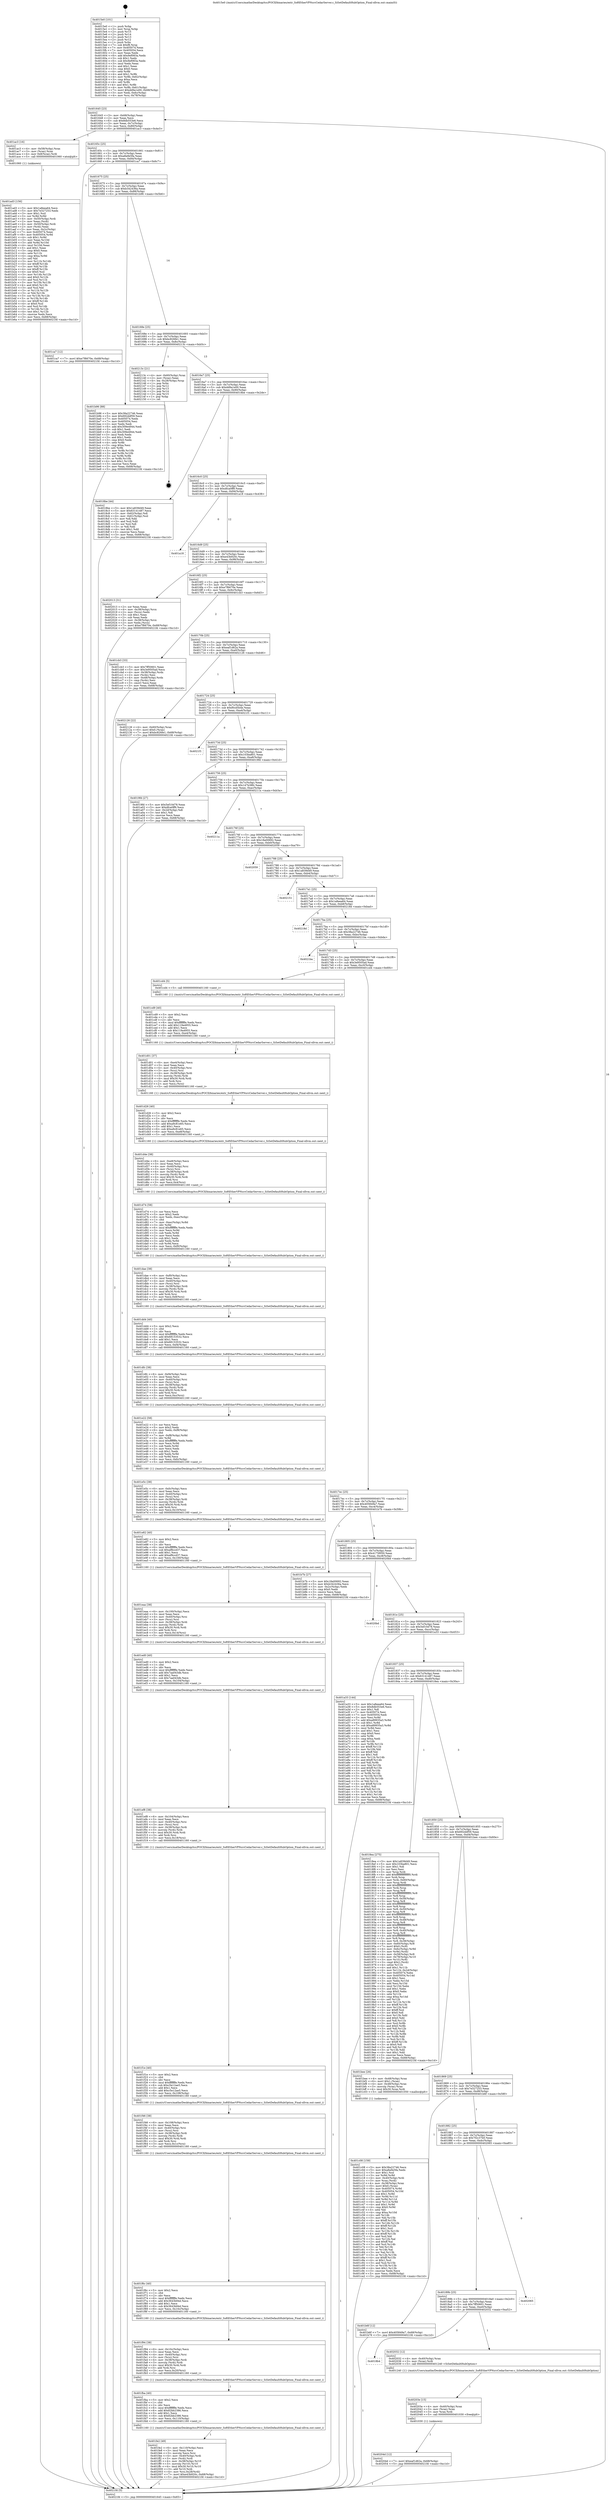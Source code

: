 digraph "0x4015e0" {
  label = "0x4015e0 (/mnt/c/Users/mathe/Desktop/tcc/POCII/binaries/extr_SoftEtherVPNsrcCedarServer.c_SiSetDefaultHubOption_Final-ollvm.out::main(0))"
  labelloc = "t"
  node[shape=record]

  Entry [label="",width=0.3,height=0.3,shape=circle,fillcolor=black,style=filled]
  "0x401645" [label="{
     0x401645 [23]\l
     | [instrs]\l
     &nbsp;&nbsp;0x401645 \<+3\>: mov -0x68(%rbp),%eax\l
     &nbsp;&nbsp;0x401648 \<+2\>: mov %eax,%ecx\l
     &nbsp;&nbsp;0x40164a \<+6\>: sub $0x8db553e6,%ecx\l
     &nbsp;&nbsp;0x401650 \<+3\>: mov %eax,-0x7c(%rbp)\l
     &nbsp;&nbsp;0x401653 \<+3\>: mov %ecx,-0x80(%rbp)\l
     &nbsp;&nbsp;0x401656 \<+6\>: je 0000000000401ac3 \<main+0x4e3\>\l
  }"]
  "0x401ac3" [label="{
     0x401ac3 [16]\l
     | [instrs]\l
     &nbsp;&nbsp;0x401ac3 \<+4\>: mov -0x58(%rbp),%rax\l
     &nbsp;&nbsp;0x401ac7 \<+3\>: mov (%rax),%rax\l
     &nbsp;&nbsp;0x401aca \<+4\>: mov 0x8(%rax),%rdi\l
     &nbsp;&nbsp;0x401ace \<+5\>: call 0000000000401060 \<atoi@plt\>\l
     | [calls]\l
     &nbsp;&nbsp;0x401060 \{1\} (unknown)\l
  }"]
  "0x40165c" [label="{
     0x40165c [25]\l
     | [instrs]\l
     &nbsp;&nbsp;0x40165c \<+5\>: jmp 0000000000401661 \<main+0x81\>\l
     &nbsp;&nbsp;0x401661 \<+3\>: mov -0x7c(%rbp),%eax\l
     &nbsp;&nbsp;0x401664 \<+5\>: sub $0xa8a9e5fa,%eax\l
     &nbsp;&nbsp;0x401669 \<+6\>: mov %eax,-0x84(%rbp)\l
     &nbsp;&nbsp;0x40166f \<+6\>: je 0000000000401ca7 \<main+0x6c7\>\l
  }"]
  Exit [label="",width=0.3,height=0.3,shape=circle,fillcolor=black,style=filled,peripheries=2]
  "0x401ca7" [label="{
     0x401ca7 [12]\l
     | [instrs]\l
     &nbsp;&nbsp;0x401ca7 \<+7\>: movl $0xe7f6670e,-0x68(%rbp)\l
     &nbsp;&nbsp;0x401cae \<+5\>: jmp 00000000004021fd \<main+0xc1d\>\l
  }"]
  "0x401675" [label="{
     0x401675 [25]\l
     | [instrs]\l
     &nbsp;&nbsp;0x401675 \<+5\>: jmp 000000000040167a \<main+0x9a\>\l
     &nbsp;&nbsp;0x40167a \<+3\>: mov -0x7c(%rbp),%eax\l
     &nbsp;&nbsp;0x40167d \<+5\>: sub $0xb342436a,%eax\l
     &nbsp;&nbsp;0x401682 \<+6\>: mov %eax,-0x88(%rbp)\l
     &nbsp;&nbsp;0x401688 \<+6\>: je 0000000000401b96 \<main+0x5b6\>\l
  }"]
  "0x40204d" [label="{
     0x40204d [12]\l
     | [instrs]\l
     &nbsp;&nbsp;0x40204d \<+7\>: movl $0xeaf1d62a,-0x68(%rbp)\l
     &nbsp;&nbsp;0x402054 \<+5\>: jmp 00000000004021fd \<main+0xc1d\>\l
  }"]
  "0x401b96" [label="{
     0x401b96 [88]\l
     | [instrs]\l
     &nbsp;&nbsp;0x401b96 \<+5\>: mov $0x38a22746,%eax\l
     &nbsp;&nbsp;0x401b9b \<+5\>: mov $0x692ddf59,%ecx\l
     &nbsp;&nbsp;0x401ba0 \<+7\>: mov 0x405074,%edx\l
     &nbsp;&nbsp;0x401ba7 \<+7\>: mov 0x405054,%esi\l
     &nbsp;&nbsp;0x401bae \<+2\>: mov %edx,%edi\l
     &nbsp;&nbsp;0x401bb0 \<+6\>: add $0x309e4944,%edi\l
     &nbsp;&nbsp;0x401bb6 \<+3\>: sub $0x1,%edi\l
     &nbsp;&nbsp;0x401bb9 \<+6\>: sub $0x309e4944,%edi\l
     &nbsp;&nbsp;0x401bbf \<+3\>: imul %edi,%edx\l
     &nbsp;&nbsp;0x401bc2 \<+3\>: and $0x1,%edx\l
     &nbsp;&nbsp;0x401bc5 \<+3\>: cmp $0x0,%edx\l
     &nbsp;&nbsp;0x401bc8 \<+4\>: sete %r8b\l
     &nbsp;&nbsp;0x401bcc \<+3\>: cmp $0xa,%esi\l
     &nbsp;&nbsp;0x401bcf \<+4\>: setl %r9b\l
     &nbsp;&nbsp;0x401bd3 \<+3\>: mov %r8b,%r10b\l
     &nbsp;&nbsp;0x401bd6 \<+3\>: and %r9b,%r10b\l
     &nbsp;&nbsp;0x401bd9 \<+3\>: xor %r9b,%r8b\l
     &nbsp;&nbsp;0x401bdc \<+3\>: or %r8b,%r10b\l
     &nbsp;&nbsp;0x401bdf \<+4\>: test $0x1,%r10b\l
     &nbsp;&nbsp;0x401be3 \<+3\>: cmovne %ecx,%eax\l
     &nbsp;&nbsp;0x401be6 \<+3\>: mov %eax,-0x68(%rbp)\l
     &nbsp;&nbsp;0x401be9 \<+5\>: jmp 00000000004021fd \<main+0xc1d\>\l
  }"]
  "0x40168e" [label="{
     0x40168e [25]\l
     | [instrs]\l
     &nbsp;&nbsp;0x40168e \<+5\>: jmp 0000000000401693 \<main+0xb3\>\l
     &nbsp;&nbsp;0x401693 \<+3\>: mov -0x7c(%rbp),%eax\l
     &nbsp;&nbsp;0x401696 \<+5\>: sub $0xbc826fe1,%eax\l
     &nbsp;&nbsp;0x40169b \<+6\>: mov %eax,-0x8c(%rbp)\l
     &nbsp;&nbsp;0x4016a1 \<+6\>: je 000000000040213c \<main+0xb5c\>\l
  }"]
  "0x40203e" [label="{
     0x40203e [15]\l
     | [instrs]\l
     &nbsp;&nbsp;0x40203e \<+4\>: mov -0x40(%rbp),%rax\l
     &nbsp;&nbsp;0x402042 \<+3\>: mov (%rax),%rax\l
     &nbsp;&nbsp;0x402045 \<+3\>: mov %rax,%rdi\l
     &nbsp;&nbsp;0x402048 \<+5\>: call 0000000000401030 \<free@plt\>\l
     | [calls]\l
     &nbsp;&nbsp;0x401030 \{1\} (unknown)\l
  }"]
  "0x40213c" [label="{
     0x40213c [21]\l
     | [instrs]\l
     &nbsp;&nbsp;0x40213c \<+4\>: mov -0x60(%rbp),%rax\l
     &nbsp;&nbsp;0x402140 \<+2\>: mov (%rax),%eax\l
     &nbsp;&nbsp;0x402142 \<+4\>: lea -0x28(%rbp),%rsp\l
     &nbsp;&nbsp;0x402146 \<+1\>: pop %rbx\l
     &nbsp;&nbsp;0x402147 \<+2\>: pop %r12\l
     &nbsp;&nbsp;0x402149 \<+2\>: pop %r13\l
     &nbsp;&nbsp;0x40214b \<+2\>: pop %r14\l
     &nbsp;&nbsp;0x40214d \<+2\>: pop %r15\l
     &nbsp;&nbsp;0x40214f \<+1\>: pop %rbp\l
     &nbsp;&nbsp;0x402150 \<+1\>: ret\l
  }"]
  "0x4016a7" [label="{
     0x4016a7 [25]\l
     | [instrs]\l
     &nbsp;&nbsp;0x4016a7 \<+5\>: jmp 00000000004016ac \<main+0xcc\>\l
     &nbsp;&nbsp;0x4016ac \<+3\>: mov -0x7c(%rbp),%eax\l
     &nbsp;&nbsp;0x4016af \<+5\>: sub $0xdd9a1e00,%eax\l
     &nbsp;&nbsp;0x4016b4 \<+6\>: mov %eax,-0x90(%rbp)\l
     &nbsp;&nbsp;0x4016ba \<+6\>: je 00000000004018be \<main+0x2de\>\l
  }"]
  "0x4018b4" [label="{
     0x4018b4\l
  }", style=dashed]
  "0x4018be" [label="{
     0x4018be [44]\l
     | [instrs]\l
     &nbsp;&nbsp;0x4018be \<+5\>: mov $0x1a839d49,%eax\l
     &nbsp;&nbsp;0x4018c3 \<+5\>: mov $0x63141487,%ecx\l
     &nbsp;&nbsp;0x4018c8 \<+3\>: mov -0x62(%rbp),%dl\l
     &nbsp;&nbsp;0x4018cb \<+4\>: mov -0x61(%rbp),%sil\l
     &nbsp;&nbsp;0x4018cf \<+3\>: mov %dl,%dil\l
     &nbsp;&nbsp;0x4018d2 \<+3\>: and %sil,%dil\l
     &nbsp;&nbsp;0x4018d5 \<+3\>: xor %sil,%dl\l
     &nbsp;&nbsp;0x4018d8 \<+3\>: or %dl,%dil\l
     &nbsp;&nbsp;0x4018db \<+4\>: test $0x1,%dil\l
     &nbsp;&nbsp;0x4018df \<+3\>: cmovne %ecx,%eax\l
     &nbsp;&nbsp;0x4018e2 \<+3\>: mov %eax,-0x68(%rbp)\l
     &nbsp;&nbsp;0x4018e5 \<+5\>: jmp 00000000004021fd \<main+0xc1d\>\l
  }"]
  "0x4016c0" [label="{
     0x4016c0 [25]\l
     | [instrs]\l
     &nbsp;&nbsp;0x4016c0 \<+5\>: jmp 00000000004016c5 \<main+0xe5\>\l
     &nbsp;&nbsp;0x4016c5 \<+3\>: mov -0x7c(%rbp),%eax\l
     &nbsp;&nbsp;0x4016c8 \<+5\>: sub $0xdfca0ff9,%eax\l
     &nbsp;&nbsp;0x4016cd \<+6\>: mov %eax,-0x94(%rbp)\l
     &nbsp;&nbsp;0x4016d3 \<+6\>: je 0000000000401a18 \<main+0x438\>\l
  }"]
  "0x4021fd" [label="{
     0x4021fd [5]\l
     | [instrs]\l
     &nbsp;&nbsp;0x4021fd \<+5\>: jmp 0000000000401645 \<main+0x65\>\l
  }"]
  "0x4015e0" [label="{
     0x4015e0 [101]\l
     | [instrs]\l
     &nbsp;&nbsp;0x4015e0 \<+1\>: push %rbp\l
     &nbsp;&nbsp;0x4015e1 \<+3\>: mov %rsp,%rbp\l
     &nbsp;&nbsp;0x4015e4 \<+2\>: push %r15\l
     &nbsp;&nbsp;0x4015e6 \<+2\>: push %r14\l
     &nbsp;&nbsp;0x4015e8 \<+2\>: push %r13\l
     &nbsp;&nbsp;0x4015ea \<+2\>: push %r12\l
     &nbsp;&nbsp;0x4015ec \<+1\>: push %rbx\l
     &nbsp;&nbsp;0x4015ed \<+7\>: sub $0xf8,%rsp\l
     &nbsp;&nbsp;0x4015f4 \<+7\>: mov 0x405074,%eax\l
     &nbsp;&nbsp;0x4015fb \<+7\>: mov 0x405054,%ecx\l
     &nbsp;&nbsp;0x401602 \<+2\>: mov %eax,%edx\l
     &nbsp;&nbsp;0x401604 \<+6\>: add $0x9ef083a,%edx\l
     &nbsp;&nbsp;0x40160a \<+3\>: sub $0x1,%edx\l
     &nbsp;&nbsp;0x40160d \<+6\>: sub $0x9ef083a,%edx\l
     &nbsp;&nbsp;0x401613 \<+3\>: imul %edx,%eax\l
     &nbsp;&nbsp;0x401616 \<+3\>: and $0x1,%eax\l
     &nbsp;&nbsp;0x401619 \<+3\>: cmp $0x0,%eax\l
     &nbsp;&nbsp;0x40161c \<+4\>: sete %r8b\l
     &nbsp;&nbsp;0x401620 \<+4\>: and $0x1,%r8b\l
     &nbsp;&nbsp;0x401624 \<+4\>: mov %r8b,-0x62(%rbp)\l
     &nbsp;&nbsp;0x401628 \<+3\>: cmp $0xa,%ecx\l
     &nbsp;&nbsp;0x40162b \<+4\>: setl %r8b\l
     &nbsp;&nbsp;0x40162f \<+4\>: and $0x1,%r8b\l
     &nbsp;&nbsp;0x401633 \<+4\>: mov %r8b,-0x61(%rbp)\l
     &nbsp;&nbsp;0x401637 \<+7\>: movl $0xdd9a1e00,-0x68(%rbp)\l
     &nbsp;&nbsp;0x40163e \<+3\>: mov %edi,-0x6c(%rbp)\l
     &nbsp;&nbsp;0x401641 \<+4\>: mov %rsi,-0x78(%rbp)\l
  }"]
  "0x402032" [label="{
     0x402032 [12]\l
     | [instrs]\l
     &nbsp;&nbsp;0x402032 \<+4\>: mov -0x40(%rbp),%rax\l
     &nbsp;&nbsp;0x402036 \<+3\>: mov (%rax),%rdi\l
     &nbsp;&nbsp;0x402039 \<+5\>: call 0000000000401240 \<SiSetDefaultHubOption\>\l
     | [calls]\l
     &nbsp;&nbsp;0x401240 \{1\} (/mnt/c/Users/mathe/Desktop/tcc/POCII/binaries/extr_SoftEtherVPNsrcCedarServer.c_SiSetDefaultHubOption_Final-ollvm.out::SiSetDefaultHubOption)\l
  }"]
  "0x401a18" [label="{
     0x401a18\l
  }", style=dashed]
  "0x4016d9" [label="{
     0x4016d9 [25]\l
     | [instrs]\l
     &nbsp;&nbsp;0x4016d9 \<+5\>: jmp 00000000004016de \<main+0xfe\>\l
     &nbsp;&nbsp;0x4016de \<+3\>: mov -0x7c(%rbp),%eax\l
     &nbsp;&nbsp;0x4016e1 \<+5\>: sub $0xe43b920c,%eax\l
     &nbsp;&nbsp;0x4016e6 \<+6\>: mov %eax,-0x98(%rbp)\l
     &nbsp;&nbsp;0x4016ec \<+6\>: je 0000000000402013 \<main+0xa33\>\l
  }"]
  "0x40189b" [label="{
     0x40189b [25]\l
     | [instrs]\l
     &nbsp;&nbsp;0x40189b \<+5\>: jmp 00000000004018a0 \<main+0x2c0\>\l
     &nbsp;&nbsp;0x4018a0 \<+3\>: mov -0x7c(%rbp),%eax\l
     &nbsp;&nbsp;0x4018a3 \<+5\>: sub $0x7ff50601,%eax\l
     &nbsp;&nbsp;0x4018a8 \<+6\>: mov %eax,-0xe0(%rbp)\l
     &nbsp;&nbsp;0x4018ae \<+6\>: je 0000000000402032 \<main+0xa52\>\l
  }"]
  "0x402013" [label="{
     0x402013 [31]\l
     | [instrs]\l
     &nbsp;&nbsp;0x402013 \<+2\>: xor %eax,%eax\l
     &nbsp;&nbsp;0x402015 \<+4\>: mov -0x38(%rbp),%rcx\l
     &nbsp;&nbsp;0x402019 \<+2\>: mov (%rcx),%edx\l
     &nbsp;&nbsp;0x40201b \<+3\>: sub $0x1,%eax\l
     &nbsp;&nbsp;0x40201e \<+2\>: sub %eax,%edx\l
     &nbsp;&nbsp;0x402020 \<+4\>: mov -0x38(%rbp),%rcx\l
     &nbsp;&nbsp;0x402024 \<+2\>: mov %edx,(%rcx)\l
     &nbsp;&nbsp;0x402026 \<+7\>: movl $0xe7f6670e,-0x68(%rbp)\l
     &nbsp;&nbsp;0x40202d \<+5\>: jmp 00000000004021fd \<main+0xc1d\>\l
  }"]
  "0x4016f2" [label="{
     0x4016f2 [25]\l
     | [instrs]\l
     &nbsp;&nbsp;0x4016f2 \<+5\>: jmp 00000000004016f7 \<main+0x117\>\l
     &nbsp;&nbsp;0x4016f7 \<+3\>: mov -0x7c(%rbp),%eax\l
     &nbsp;&nbsp;0x4016fa \<+5\>: sub $0xe7f6670e,%eax\l
     &nbsp;&nbsp;0x4016ff \<+6\>: mov %eax,-0x9c(%rbp)\l
     &nbsp;&nbsp;0x401705 \<+6\>: je 0000000000401cb3 \<main+0x6d3\>\l
  }"]
  "0x402065" [label="{
     0x402065\l
  }", style=dashed]
  "0x401cb3" [label="{
     0x401cb3 [33]\l
     | [instrs]\l
     &nbsp;&nbsp;0x401cb3 \<+5\>: mov $0x7ff50601,%eax\l
     &nbsp;&nbsp;0x401cb8 \<+5\>: mov $0x3e9505ad,%ecx\l
     &nbsp;&nbsp;0x401cbd \<+4\>: mov -0x38(%rbp),%rdx\l
     &nbsp;&nbsp;0x401cc1 \<+2\>: mov (%rdx),%esi\l
     &nbsp;&nbsp;0x401cc3 \<+4\>: mov -0x48(%rbp),%rdx\l
     &nbsp;&nbsp;0x401cc7 \<+2\>: cmp (%rdx),%esi\l
     &nbsp;&nbsp;0x401cc9 \<+3\>: cmovl %ecx,%eax\l
     &nbsp;&nbsp;0x401ccc \<+3\>: mov %eax,-0x68(%rbp)\l
     &nbsp;&nbsp;0x401ccf \<+5\>: jmp 00000000004021fd \<main+0xc1d\>\l
  }"]
  "0x40170b" [label="{
     0x40170b [25]\l
     | [instrs]\l
     &nbsp;&nbsp;0x40170b \<+5\>: jmp 0000000000401710 \<main+0x130\>\l
     &nbsp;&nbsp;0x401710 \<+3\>: mov -0x7c(%rbp),%eax\l
     &nbsp;&nbsp;0x401713 \<+5\>: sub $0xeaf1d62a,%eax\l
     &nbsp;&nbsp;0x401718 \<+6\>: mov %eax,-0xa0(%rbp)\l
     &nbsp;&nbsp;0x40171e \<+6\>: je 0000000000402126 \<main+0xb46\>\l
  }"]
  "0x401fe2" [label="{
     0x401fe2 [49]\l
     | [instrs]\l
     &nbsp;&nbsp;0x401fe2 \<+6\>: mov -0x110(%rbp),%ecx\l
     &nbsp;&nbsp;0x401fe8 \<+3\>: imul %eax,%ecx\l
     &nbsp;&nbsp;0x401feb \<+3\>: movslq %ecx,%rsi\l
     &nbsp;&nbsp;0x401fee \<+4\>: mov -0x40(%rbp),%rdi\l
     &nbsp;&nbsp;0x401ff2 \<+3\>: mov (%rdi),%rdi\l
     &nbsp;&nbsp;0x401ff5 \<+4\>: mov -0x38(%rbp),%r10\l
     &nbsp;&nbsp;0x401ff9 \<+3\>: movslq (%r10),%r10\l
     &nbsp;&nbsp;0x401ffc \<+4\>: imul $0x30,%r10,%r10\l
     &nbsp;&nbsp;0x402000 \<+3\>: add %r10,%rdi\l
     &nbsp;&nbsp;0x402003 \<+4\>: mov %rsi,0x28(%rdi)\l
     &nbsp;&nbsp;0x402007 \<+7\>: movl $0xe43b920c,-0x68(%rbp)\l
     &nbsp;&nbsp;0x40200e \<+5\>: jmp 00000000004021fd \<main+0xc1d\>\l
  }"]
  "0x402126" [label="{
     0x402126 [22]\l
     | [instrs]\l
     &nbsp;&nbsp;0x402126 \<+4\>: mov -0x60(%rbp),%rax\l
     &nbsp;&nbsp;0x40212a \<+6\>: movl $0x0,(%rax)\l
     &nbsp;&nbsp;0x402130 \<+7\>: movl $0xbc826fe1,-0x68(%rbp)\l
     &nbsp;&nbsp;0x402137 \<+5\>: jmp 00000000004021fd \<main+0xc1d\>\l
  }"]
  "0x401724" [label="{
     0x401724 [25]\l
     | [instrs]\l
     &nbsp;&nbsp;0x401724 \<+5\>: jmp 0000000000401729 \<main+0x149\>\l
     &nbsp;&nbsp;0x401729 \<+3\>: mov -0x7c(%rbp),%eax\l
     &nbsp;&nbsp;0x40172c \<+5\>: sub $0xf0cd5b4e,%eax\l
     &nbsp;&nbsp;0x401731 \<+6\>: mov %eax,-0xa4(%rbp)\l
     &nbsp;&nbsp;0x401737 \<+6\>: je 00000000004021f1 \<main+0xc11\>\l
  }"]
  "0x401fba" [label="{
     0x401fba [40]\l
     | [instrs]\l
     &nbsp;&nbsp;0x401fba \<+5\>: mov $0x2,%ecx\l
     &nbsp;&nbsp;0x401fbf \<+1\>: cltd\l
     &nbsp;&nbsp;0x401fc0 \<+2\>: idiv %ecx\l
     &nbsp;&nbsp;0x401fc2 \<+6\>: imul $0xfffffffe,%edx,%ecx\l
     &nbsp;&nbsp;0x401fc8 \<+6\>: add $0x82bb2386,%ecx\l
     &nbsp;&nbsp;0x401fce \<+3\>: add $0x1,%ecx\l
     &nbsp;&nbsp;0x401fd1 \<+6\>: sub $0x82bb2386,%ecx\l
     &nbsp;&nbsp;0x401fd7 \<+6\>: mov %ecx,-0x110(%rbp)\l
     &nbsp;&nbsp;0x401fdd \<+5\>: call 0000000000401160 \<next_i\>\l
     | [calls]\l
     &nbsp;&nbsp;0x401160 \{1\} (/mnt/c/Users/mathe/Desktop/tcc/POCII/binaries/extr_SoftEtherVPNsrcCedarServer.c_SiSetDefaultHubOption_Final-ollvm.out::next_i)\l
  }"]
  "0x4021f1" [label="{
     0x4021f1\l
  }", style=dashed]
  "0x40173d" [label="{
     0x40173d [25]\l
     | [instrs]\l
     &nbsp;&nbsp;0x40173d \<+5\>: jmp 0000000000401742 \<main+0x162\>\l
     &nbsp;&nbsp;0x401742 \<+3\>: mov -0x7c(%rbp),%eax\l
     &nbsp;&nbsp;0x401745 \<+5\>: sub $0x103ba801,%eax\l
     &nbsp;&nbsp;0x40174a \<+6\>: mov %eax,-0xa8(%rbp)\l
     &nbsp;&nbsp;0x401750 \<+6\>: je 00000000004019fd \<main+0x41d\>\l
  }"]
  "0x401f94" [label="{
     0x401f94 [38]\l
     | [instrs]\l
     &nbsp;&nbsp;0x401f94 \<+6\>: mov -0x10c(%rbp),%ecx\l
     &nbsp;&nbsp;0x401f9a \<+3\>: imul %eax,%ecx\l
     &nbsp;&nbsp;0x401f9d \<+4\>: mov -0x40(%rbp),%rsi\l
     &nbsp;&nbsp;0x401fa1 \<+3\>: mov (%rsi),%rsi\l
     &nbsp;&nbsp;0x401fa4 \<+4\>: mov -0x38(%rbp),%rdi\l
     &nbsp;&nbsp;0x401fa8 \<+3\>: movslq (%rdi),%rdi\l
     &nbsp;&nbsp;0x401fab \<+4\>: imul $0x30,%rdi,%rdi\l
     &nbsp;&nbsp;0x401faf \<+3\>: add %rdi,%rsi\l
     &nbsp;&nbsp;0x401fb2 \<+3\>: mov %ecx,0x20(%rsi)\l
     &nbsp;&nbsp;0x401fb5 \<+5\>: call 0000000000401160 \<next_i\>\l
     | [calls]\l
     &nbsp;&nbsp;0x401160 \{1\} (/mnt/c/Users/mathe/Desktop/tcc/POCII/binaries/extr_SoftEtherVPNsrcCedarServer.c_SiSetDefaultHubOption_Final-ollvm.out::next_i)\l
  }"]
  "0x4019fd" [label="{
     0x4019fd [27]\l
     | [instrs]\l
     &nbsp;&nbsp;0x4019fd \<+5\>: mov $0x5ef10d78,%eax\l
     &nbsp;&nbsp;0x401a02 \<+5\>: mov $0xdfca0ff9,%ecx\l
     &nbsp;&nbsp;0x401a07 \<+3\>: mov -0x2d(%rbp),%dl\l
     &nbsp;&nbsp;0x401a0a \<+3\>: test $0x1,%dl\l
     &nbsp;&nbsp;0x401a0d \<+3\>: cmovne %ecx,%eax\l
     &nbsp;&nbsp;0x401a10 \<+3\>: mov %eax,-0x68(%rbp)\l
     &nbsp;&nbsp;0x401a13 \<+5\>: jmp 00000000004021fd \<main+0xc1d\>\l
  }"]
  "0x401756" [label="{
     0x401756 [25]\l
     | [instrs]\l
     &nbsp;&nbsp;0x401756 \<+5\>: jmp 000000000040175b \<main+0x17b\>\l
     &nbsp;&nbsp;0x40175b \<+3\>: mov -0x7c(%rbp),%eax\l
     &nbsp;&nbsp;0x40175e \<+5\>: sub $0x147b38fc,%eax\l
     &nbsp;&nbsp;0x401763 \<+6\>: mov %eax,-0xac(%rbp)\l
     &nbsp;&nbsp;0x401769 \<+6\>: je 000000000040211a \<main+0xb3a\>\l
  }"]
  "0x401f6c" [label="{
     0x401f6c [40]\l
     | [instrs]\l
     &nbsp;&nbsp;0x401f6c \<+5\>: mov $0x2,%ecx\l
     &nbsp;&nbsp;0x401f71 \<+1\>: cltd\l
     &nbsp;&nbsp;0x401f72 \<+2\>: idiv %ecx\l
     &nbsp;&nbsp;0x401f74 \<+6\>: imul $0xfffffffe,%edx,%ecx\l
     &nbsp;&nbsp;0x401f7a \<+6\>: add $0x3643b94d,%ecx\l
     &nbsp;&nbsp;0x401f80 \<+3\>: add $0x1,%ecx\l
     &nbsp;&nbsp;0x401f83 \<+6\>: sub $0x3643b94d,%ecx\l
     &nbsp;&nbsp;0x401f89 \<+6\>: mov %ecx,-0x10c(%rbp)\l
     &nbsp;&nbsp;0x401f8f \<+5\>: call 0000000000401160 \<next_i\>\l
     | [calls]\l
     &nbsp;&nbsp;0x401160 \{1\} (/mnt/c/Users/mathe/Desktop/tcc/POCII/binaries/extr_SoftEtherVPNsrcCedarServer.c_SiSetDefaultHubOption_Final-ollvm.out::next_i)\l
  }"]
  "0x40211a" [label="{
     0x40211a\l
  }", style=dashed]
  "0x40176f" [label="{
     0x40176f [25]\l
     | [instrs]\l
     &nbsp;&nbsp;0x40176f \<+5\>: jmp 0000000000401774 \<main+0x194\>\l
     &nbsp;&nbsp;0x401774 \<+3\>: mov -0x7c(%rbp),%eax\l
     &nbsp;&nbsp;0x401777 \<+5\>: sub $0x18a00692,%eax\l
     &nbsp;&nbsp;0x40177c \<+6\>: mov %eax,-0xb0(%rbp)\l
     &nbsp;&nbsp;0x401782 \<+6\>: je 0000000000402059 \<main+0xa79\>\l
  }"]
  "0x401f46" [label="{
     0x401f46 [38]\l
     | [instrs]\l
     &nbsp;&nbsp;0x401f46 \<+6\>: mov -0x108(%rbp),%ecx\l
     &nbsp;&nbsp;0x401f4c \<+3\>: imul %eax,%ecx\l
     &nbsp;&nbsp;0x401f4f \<+4\>: mov -0x40(%rbp),%rsi\l
     &nbsp;&nbsp;0x401f53 \<+3\>: mov (%rsi),%rsi\l
     &nbsp;&nbsp;0x401f56 \<+4\>: mov -0x38(%rbp),%rdi\l
     &nbsp;&nbsp;0x401f5a \<+3\>: movslq (%rdi),%rdi\l
     &nbsp;&nbsp;0x401f5d \<+4\>: imul $0x30,%rdi,%rdi\l
     &nbsp;&nbsp;0x401f61 \<+3\>: add %rdi,%rsi\l
     &nbsp;&nbsp;0x401f64 \<+3\>: mov %ecx,0x1c(%rsi)\l
     &nbsp;&nbsp;0x401f67 \<+5\>: call 0000000000401160 \<next_i\>\l
     | [calls]\l
     &nbsp;&nbsp;0x401160 \{1\} (/mnt/c/Users/mathe/Desktop/tcc/POCII/binaries/extr_SoftEtherVPNsrcCedarServer.c_SiSetDefaultHubOption_Final-ollvm.out::next_i)\l
  }"]
  "0x402059" [label="{
     0x402059\l
  }", style=dashed]
  "0x401788" [label="{
     0x401788 [25]\l
     | [instrs]\l
     &nbsp;&nbsp;0x401788 \<+5\>: jmp 000000000040178d \<main+0x1ad\>\l
     &nbsp;&nbsp;0x40178d \<+3\>: mov -0x7c(%rbp),%eax\l
     &nbsp;&nbsp;0x401790 \<+5\>: sub $0x1a839d49,%eax\l
     &nbsp;&nbsp;0x401795 \<+6\>: mov %eax,-0xb4(%rbp)\l
     &nbsp;&nbsp;0x40179b \<+6\>: je 0000000000402151 \<main+0xb71\>\l
  }"]
  "0x401f1e" [label="{
     0x401f1e [40]\l
     | [instrs]\l
     &nbsp;&nbsp;0x401f1e \<+5\>: mov $0x2,%ecx\l
     &nbsp;&nbsp;0x401f23 \<+1\>: cltd\l
     &nbsp;&nbsp;0x401f24 \<+2\>: idiv %ecx\l
     &nbsp;&nbsp;0x401f26 \<+6\>: imul $0xfffffffe,%edx,%ecx\l
     &nbsp;&nbsp;0x401f2c \<+6\>: sub $0xc5e12ae5,%ecx\l
     &nbsp;&nbsp;0x401f32 \<+3\>: add $0x1,%ecx\l
     &nbsp;&nbsp;0x401f35 \<+6\>: add $0xc5e12ae5,%ecx\l
     &nbsp;&nbsp;0x401f3b \<+6\>: mov %ecx,-0x108(%rbp)\l
     &nbsp;&nbsp;0x401f41 \<+5\>: call 0000000000401160 \<next_i\>\l
     | [calls]\l
     &nbsp;&nbsp;0x401160 \{1\} (/mnt/c/Users/mathe/Desktop/tcc/POCII/binaries/extr_SoftEtherVPNsrcCedarServer.c_SiSetDefaultHubOption_Final-ollvm.out::next_i)\l
  }"]
  "0x402151" [label="{
     0x402151\l
  }", style=dashed]
  "0x4017a1" [label="{
     0x4017a1 [25]\l
     | [instrs]\l
     &nbsp;&nbsp;0x4017a1 \<+5\>: jmp 00000000004017a6 \<main+0x1c6\>\l
     &nbsp;&nbsp;0x4017a6 \<+3\>: mov -0x7c(%rbp),%eax\l
     &nbsp;&nbsp;0x4017a9 \<+5\>: sub $0x1a8eea64,%eax\l
     &nbsp;&nbsp;0x4017ae \<+6\>: mov %eax,-0xb8(%rbp)\l
     &nbsp;&nbsp;0x4017b4 \<+6\>: je 000000000040218d \<main+0xbad\>\l
  }"]
  "0x401ef8" [label="{
     0x401ef8 [38]\l
     | [instrs]\l
     &nbsp;&nbsp;0x401ef8 \<+6\>: mov -0x104(%rbp),%ecx\l
     &nbsp;&nbsp;0x401efe \<+3\>: imul %eax,%ecx\l
     &nbsp;&nbsp;0x401f01 \<+4\>: mov -0x40(%rbp),%rsi\l
     &nbsp;&nbsp;0x401f05 \<+3\>: mov (%rsi),%rsi\l
     &nbsp;&nbsp;0x401f08 \<+4\>: mov -0x38(%rbp),%rdi\l
     &nbsp;&nbsp;0x401f0c \<+3\>: movslq (%rdi),%rdi\l
     &nbsp;&nbsp;0x401f0f \<+4\>: imul $0x30,%rdi,%rdi\l
     &nbsp;&nbsp;0x401f13 \<+3\>: add %rdi,%rsi\l
     &nbsp;&nbsp;0x401f16 \<+3\>: mov %ecx,0x18(%rsi)\l
     &nbsp;&nbsp;0x401f19 \<+5\>: call 0000000000401160 \<next_i\>\l
     | [calls]\l
     &nbsp;&nbsp;0x401160 \{1\} (/mnt/c/Users/mathe/Desktop/tcc/POCII/binaries/extr_SoftEtherVPNsrcCedarServer.c_SiSetDefaultHubOption_Final-ollvm.out::next_i)\l
  }"]
  "0x40218d" [label="{
     0x40218d\l
  }", style=dashed]
  "0x4017ba" [label="{
     0x4017ba [25]\l
     | [instrs]\l
     &nbsp;&nbsp;0x4017ba \<+5\>: jmp 00000000004017bf \<main+0x1df\>\l
     &nbsp;&nbsp;0x4017bf \<+3\>: mov -0x7c(%rbp),%eax\l
     &nbsp;&nbsp;0x4017c2 \<+5\>: sub $0x38a22746,%eax\l
     &nbsp;&nbsp;0x4017c7 \<+6\>: mov %eax,-0xbc(%rbp)\l
     &nbsp;&nbsp;0x4017cd \<+6\>: je 00000000004021ba \<main+0xbda\>\l
  }"]
  "0x401ed0" [label="{
     0x401ed0 [40]\l
     | [instrs]\l
     &nbsp;&nbsp;0x401ed0 \<+5\>: mov $0x2,%ecx\l
     &nbsp;&nbsp;0x401ed5 \<+1\>: cltd\l
     &nbsp;&nbsp;0x401ed6 \<+2\>: idiv %ecx\l
     &nbsp;&nbsp;0x401ed8 \<+6\>: imul $0xfffffffe,%edx,%ecx\l
     &nbsp;&nbsp;0x401ede \<+6\>: add $0x7aa043db,%ecx\l
     &nbsp;&nbsp;0x401ee4 \<+3\>: add $0x1,%ecx\l
     &nbsp;&nbsp;0x401ee7 \<+6\>: sub $0x7aa043db,%ecx\l
     &nbsp;&nbsp;0x401eed \<+6\>: mov %ecx,-0x104(%rbp)\l
     &nbsp;&nbsp;0x401ef3 \<+5\>: call 0000000000401160 \<next_i\>\l
     | [calls]\l
     &nbsp;&nbsp;0x401160 \{1\} (/mnt/c/Users/mathe/Desktop/tcc/POCII/binaries/extr_SoftEtherVPNsrcCedarServer.c_SiSetDefaultHubOption_Final-ollvm.out::next_i)\l
  }"]
  "0x4021ba" [label="{
     0x4021ba\l
  }", style=dashed]
  "0x4017d3" [label="{
     0x4017d3 [25]\l
     | [instrs]\l
     &nbsp;&nbsp;0x4017d3 \<+5\>: jmp 00000000004017d8 \<main+0x1f8\>\l
     &nbsp;&nbsp;0x4017d8 \<+3\>: mov -0x7c(%rbp),%eax\l
     &nbsp;&nbsp;0x4017db \<+5\>: sub $0x3e9505ad,%eax\l
     &nbsp;&nbsp;0x4017e0 \<+6\>: mov %eax,-0xc0(%rbp)\l
     &nbsp;&nbsp;0x4017e6 \<+6\>: je 0000000000401cd4 \<main+0x6f4\>\l
  }"]
  "0x401eaa" [label="{
     0x401eaa [38]\l
     | [instrs]\l
     &nbsp;&nbsp;0x401eaa \<+6\>: mov -0x100(%rbp),%ecx\l
     &nbsp;&nbsp;0x401eb0 \<+3\>: imul %eax,%ecx\l
     &nbsp;&nbsp;0x401eb3 \<+4\>: mov -0x40(%rbp),%rsi\l
     &nbsp;&nbsp;0x401eb7 \<+3\>: mov (%rsi),%rsi\l
     &nbsp;&nbsp;0x401eba \<+4\>: mov -0x38(%rbp),%rdi\l
     &nbsp;&nbsp;0x401ebe \<+3\>: movslq (%rdi),%rdi\l
     &nbsp;&nbsp;0x401ec1 \<+4\>: imul $0x30,%rdi,%rdi\l
     &nbsp;&nbsp;0x401ec5 \<+3\>: add %rdi,%rsi\l
     &nbsp;&nbsp;0x401ec8 \<+3\>: mov %ecx,0x14(%rsi)\l
     &nbsp;&nbsp;0x401ecb \<+5\>: call 0000000000401160 \<next_i\>\l
     | [calls]\l
     &nbsp;&nbsp;0x401160 \{1\} (/mnt/c/Users/mathe/Desktop/tcc/POCII/binaries/extr_SoftEtherVPNsrcCedarServer.c_SiSetDefaultHubOption_Final-ollvm.out::next_i)\l
  }"]
  "0x401cd4" [label="{
     0x401cd4 [5]\l
     | [instrs]\l
     &nbsp;&nbsp;0x401cd4 \<+5\>: call 0000000000401160 \<next_i\>\l
     | [calls]\l
     &nbsp;&nbsp;0x401160 \{1\} (/mnt/c/Users/mathe/Desktop/tcc/POCII/binaries/extr_SoftEtherVPNsrcCedarServer.c_SiSetDefaultHubOption_Final-ollvm.out::next_i)\l
  }"]
  "0x4017ec" [label="{
     0x4017ec [25]\l
     | [instrs]\l
     &nbsp;&nbsp;0x4017ec \<+5\>: jmp 00000000004017f1 \<main+0x211\>\l
     &nbsp;&nbsp;0x4017f1 \<+3\>: mov -0x7c(%rbp),%eax\l
     &nbsp;&nbsp;0x4017f4 \<+5\>: sub $0x405849a7,%eax\l
     &nbsp;&nbsp;0x4017f9 \<+6\>: mov %eax,-0xc4(%rbp)\l
     &nbsp;&nbsp;0x4017ff \<+6\>: je 0000000000401b7b \<main+0x59b\>\l
  }"]
  "0x401e82" [label="{
     0x401e82 [40]\l
     | [instrs]\l
     &nbsp;&nbsp;0x401e82 \<+5\>: mov $0x2,%ecx\l
     &nbsp;&nbsp;0x401e87 \<+1\>: cltd\l
     &nbsp;&nbsp;0x401e88 \<+2\>: idiv %ecx\l
     &nbsp;&nbsp;0x401e8a \<+6\>: imul $0xfffffffe,%edx,%ecx\l
     &nbsp;&nbsp;0x401e90 \<+6\>: sub $0xaf8ccd37,%ecx\l
     &nbsp;&nbsp;0x401e96 \<+3\>: add $0x1,%ecx\l
     &nbsp;&nbsp;0x401e99 \<+6\>: add $0xaf8ccd37,%ecx\l
     &nbsp;&nbsp;0x401e9f \<+6\>: mov %ecx,-0x100(%rbp)\l
     &nbsp;&nbsp;0x401ea5 \<+5\>: call 0000000000401160 \<next_i\>\l
     | [calls]\l
     &nbsp;&nbsp;0x401160 \{1\} (/mnt/c/Users/mathe/Desktop/tcc/POCII/binaries/extr_SoftEtherVPNsrcCedarServer.c_SiSetDefaultHubOption_Final-ollvm.out::next_i)\l
  }"]
  "0x401b7b" [label="{
     0x401b7b [27]\l
     | [instrs]\l
     &nbsp;&nbsp;0x401b7b \<+5\>: mov $0x18a00692,%eax\l
     &nbsp;&nbsp;0x401b80 \<+5\>: mov $0xb342436a,%ecx\l
     &nbsp;&nbsp;0x401b85 \<+3\>: mov -0x2c(%rbp),%edx\l
     &nbsp;&nbsp;0x401b88 \<+3\>: cmp $0x0,%edx\l
     &nbsp;&nbsp;0x401b8b \<+3\>: cmove %ecx,%eax\l
     &nbsp;&nbsp;0x401b8e \<+3\>: mov %eax,-0x68(%rbp)\l
     &nbsp;&nbsp;0x401b91 \<+5\>: jmp 00000000004021fd \<main+0xc1d\>\l
  }"]
  "0x401805" [label="{
     0x401805 [25]\l
     | [instrs]\l
     &nbsp;&nbsp;0x401805 \<+5\>: jmp 000000000040180a \<main+0x22a\>\l
     &nbsp;&nbsp;0x40180a \<+3\>: mov -0x7c(%rbp),%eax\l
     &nbsp;&nbsp;0x40180d \<+5\>: sub $0x4175f050,%eax\l
     &nbsp;&nbsp;0x401812 \<+6\>: mov %eax,-0xc8(%rbp)\l
     &nbsp;&nbsp;0x401818 \<+6\>: je 00000000004020bd \<main+0xadd\>\l
  }"]
  "0x401e5c" [label="{
     0x401e5c [38]\l
     | [instrs]\l
     &nbsp;&nbsp;0x401e5c \<+6\>: mov -0xfc(%rbp),%ecx\l
     &nbsp;&nbsp;0x401e62 \<+3\>: imul %eax,%ecx\l
     &nbsp;&nbsp;0x401e65 \<+4\>: mov -0x40(%rbp),%rsi\l
     &nbsp;&nbsp;0x401e69 \<+3\>: mov (%rsi),%rsi\l
     &nbsp;&nbsp;0x401e6c \<+4\>: mov -0x38(%rbp),%rdi\l
     &nbsp;&nbsp;0x401e70 \<+3\>: movslq (%rdi),%rdi\l
     &nbsp;&nbsp;0x401e73 \<+4\>: imul $0x30,%rdi,%rdi\l
     &nbsp;&nbsp;0x401e77 \<+3\>: add %rdi,%rsi\l
     &nbsp;&nbsp;0x401e7a \<+3\>: mov %ecx,0x10(%rsi)\l
     &nbsp;&nbsp;0x401e7d \<+5\>: call 0000000000401160 \<next_i\>\l
     | [calls]\l
     &nbsp;&nbsp;0x401160 \{1\} (/mnt/c/Users/mathe/Desktop/tcc/POCII/binaries/extr_SoftEtherVPNsrcCedarServer.c_SiSetDefaultHubOption_Final-ollvm.out::next_i)\l
  }"]
  "0x4020bd" [label="{
     0x4020bd\l
  }", style=dashed]
  "0x40181e" [label="{
     0x40181e [25]\l
     | [instrs]\l
     &nbsp;&nbsp;0x40181e \<+5\>: jmp 0000000000401823 \<main+0x243\>\l
     &nbsp;&nbsp;0x401823 \<+3\>: mov -0x7c(%rbp),%eax\l
     &nbsp;&nbsp;0x401826 \<+5\>: sub $0x5ef10d78,%eax\l
     &nbsp;&nbsp;0x40182b \<+6\>: mov %eax,-0xcc(%rbp)\l
     &nbsp;&nbsp;0x401831 \<+6\>: je 0000000000401a33 \<main+0x453\>\l
  }"]
  "0x401e22" [label="{
     0x401e22 [58]\l
     | [instrs]\l
     &nbsp;&nbsp;0x401e22 \<+2\>: xor %ecx,%ecx\l
     &nbsp;&nbsp;0x401e24 \<+5\>: mov $0x2,%edx\l
     &nbsp;&nbsp;0x401e29 \<+6\>: mov %edx,-0xf8(%rbp)\l
     &nbsp;&nbsp;0x401e2f \<+1\>: cltd\l
     &nbsp;&nbsp;0x401e30 \<+7\>: mov -0xf8(%rbp),%r8d\l
     &nbsp;&nbsp;0x401e37 \<+3\>: idiv %r8d\l
     &nbsp;&nbsp;0x401e3a \<+6\>: imul $0xfffffffe,%edx,%edx\l
     &nbsp;&nbsp;0x401e40 \<+3\>: mov %ecx,%r9d\l
     &nbsp;&nbsp;0x401e43 \<+3\>: sub %edx,%r9d\l
     &nbsp;&nbsp;0x401e46 \<+2\>: mov %ecx,%edx\l
     &nbsp;&nbsp;0x401e48 \<+3\>: sub $0x1,%edx\l
     &nbsp;&nbsp;0x401e4b \<+3\>: add %edx,%r9d\l
     &nbsp;&nbsp;0x401e4e \<+3\>: sub %r9d,%ecx\l
     &nbsp;&nbsp;0x401e51 \<+6\>: mov %ecx,-0xfc(%rbp)\l
     &nbsp;&nbsp;0x401e57 \<+5\>: call 0000000000401160 \<next_i\>\l
     | [calls]\l
     &nbsp;&nbsp;0x401160 \{1\} (/mnt/c/Users/mathe/Desktop/tcc/POCII/binaries/extr_SoftEtherVPNsrcCedarServer.c_SiSetDefaultHubOption_Final-ollvm.out::next_i)\l
  }"]
  "0x401a33" [label="{
     0x401a33 [144]\l
     | [instrs]\l
     &nbsp;&nbsp;0x401a33 \<+5\>: mov $0x1a8eea64,%eax\l
     &nbsp;&nbsp;0x401a38 \<+5\>: mov $0x8db553e6,%ecx\l
     &nbsp;&nbsp;0x401a3d \<+2\>: mov $0x1,%dl\l
     &nbsp;&nbsp;0x401a3f \<+7\>: mov 0x405074,%esi\l
     &nbsp;&nbsp;0x401a46 \<+7\>: mov 0x405054,%edi\l
     &nbsp;&nbsp;0x401a4d \<+3\>: mov %esi,%r8d\l
     &nbsp;&nbsp;0x401a50 \<+7\>: add $0xa89935a3,%r8d\l
     &nbsp;&nbsp;0x401a57 \<+4\>: sub $0x1,%r8d\l
     &nbsp;&nbsp;0x401a5b \<+7\>: sub $0xa89935a3,%r8d\l
     &nbsp;&nbsp;0x401a62 \<+4\>: imul %r8d,%esi\l
     &nbsp;&nbsp;0x401a66 \<+3\>: and $0x1,%esi\l
     &nbsp;&nbsp;0x401a69 \<+3\>: cmp $0x0,%esi\l
     &nbsp;&nbsp;0x401a6c \<+4\>: sete %r9b\l
     &nbsp;&nbsp;0x401a70 \<+3\>: cmp $0xa,%edi\l
     &nbsp;&nbsp;0x401a73 \<+4\>: setl %r10b\l
     &nbsp;&nbsp;0x401a77 \<+3\>: mov %r9b,%r11b\l
     &nbsp;&nbsp;0x401a7a \<+4\>: xor $0xff,%r11b\l
     &nbsp;&nbsp;0x401a7e \<+3\>: mov %r10b,%bl\l
     &nbsp;&nbsp;0x401a81 \<+3\>: xor $0xff,%bl\l
     &nbsp;&nbsp;0x401a84 \<+3\>: xor $0x1,%dl\l
     &nbsp;&nbsp;0x401a87 \<+3\>: mov %r11b,%r14b\l
     &nbsp;&nbsp;0x401a8a \<+4\>: and $0xff,%r14b\l
     &nbsp;&nbsp;0x401a8e \<+3\>: and %dl,%r9b\l
     &nbsp;&nbsp;0x401a91 \<+3\>: mov %bl,%r15b\l
     &nbsp;&nbsp;0x401a94 \<+4\>: and $0xff,%r15b\l
     &nbsp;&nbsp;0x401a98 \<+3\>: and %dl,%r10b\l
     &nbsp;&nbsp;0x401a9b \<+3\>: or %r9b,%r14b\l
     &nbsp;&nbsp;0x401a9e \<+3\>: or %r10b,%r15b\l
     &nbsp;&nbsp;0x401aa1 \<+3\>: xor %r15b,%r14b\l
     &nbsp;&nbsp;0x401aa4 \<+3\>: or %bl,%r11b\l
     &nbsp;&nbsp;0x401aa7 \<+4\>: xor $0xff,%r11b\l
     &nbsp;&nbsp;0x401aab \<+3\>: or $0x1,%dl\l
     &nbsp;&nbsp;0x401aae \<+3\>: and %dl,%r11b\l
     &nbsp;&nbsp;0x401ab1 \<+3\>: or %r11b,%r14b\l
     &nbsp;&nbsp;0x401ab4 \<+4\>: test $0x1,%r14b\l
     &nbsp;&nbsp;0x401ab8 \<+3\>: cmovne %ecx,%eax\l
     &nbsp;&nbsp;0x401abb \<+3\>: mov %eax,-0x68(%rbp)\l
     &nbsp;&nbsp;0x401abe \<+5\>: jmp 00000000004021fd \<main+0xc1d\>\l
  }"]
  "0x401837" [label="{
     0x401837 [25]\l
     | [instrs]\l
     &nbsp;&nbsp;0x401837 \<+5\>: jmp 000000000040183c \<main+0x25c\>\l
     &nbsp;&nbsp;0x40183c \<+3\>: mov -0x7c(%rbp),%eax\l
     &nbsp;&nbsp;0x40183f \<+5\>: sub $0x63141487,%eax\l
     &nbsp;&nbsp;0x401844 \<+6\>: mov %eax,-0xd0(%rbp)\l
     &nbsp;&nbsp;0x40184a \<+6\>: je 00000000004018ea \<main+0x30a\>\l
  }"]
  "0x401dfc" [label="{
     0x401dfc [38]\l
     | [instrs]\l
     &nbsp;&nbsp;0x401dfc \<+6\>: mov -0xf4(%rbp),%ecx\l
     &nbsp;&nbsp;0x401e02 \<+3\>: imul %eax,%ecx\l
     &nbsp;&nbsp;0x401e05 \<+4\>: mov -0x40(%rbp),%rsi\l
     &nbsp;&nbsp;0x401e09 \<+3\>: mov (%rsi),%rsi\l
     &nbsp;&nbsp;0x401e0c \<+4\>: mov -0x38(%rbp),%rdi\l
     &nbsp;&nbsp;0x401e10 \<+3\>: movslq (%rdi),%rdi\l
     &nbsp;&nbsp;0x401e13 \<+4\>: imul $0x30,%rdi,%rdi\l
     &nbsp;&nbsp;0x401e17 \<+3\>: add %rdi,%rsi\l
     &nbsp;&nbsp;0x401e1a \<+3\>: mov %ecx,0xc(%rsi)\l
     &nbsp;&nbsp;0x401e1d \<+5\>: call 0000000000401160 \<next_i\>\l
     | [calls]\l
     &nbsp;&nbsp;0x401160 \{1\} (/mnt/c/Users/mathe/Desktop/tcc/POCII/binaries/extr_SoftEtherVPNsrcCedarServer.c_SiSetDefaultHubOption_Final-ollvm.out::next_i)\l
  }"]
  "0x4018ea" [label="{
     0x4018ea [275]\l
     | [instrs]\l
     &nbsp;&nbsp;0x4018ea \<+5\>: mov $0x1a839d49,%eax\l
     &nbsp;&nbsp;0x4018ef \<+5\>: mov $0x103ba801,%ecx\l
     &nbsp;&nbsp;0x4018f4 \<+2\>: mov $0x1,%dl\l
     &nbsp;&nbsp;0x4018f6 \<+2\>: xor %esi,%esi\l
     &nbsp;&nbsp;0x4018f8 \<+3\>: mov %rsp,%rdi\l
     &nbsp;&nbsp;0x4018fb \<+4\>: add $0xfffffffffffffff0,%rdi\l
     &nbsp;&nbsp;0x4018ff \<+3\>: mov %rdi,%rsp\l
     &nbsp;&nbsp;0x401902 \<+4\>: mov %rdi,-0x60(%rbp)\l
     &nbsp;&nbsp;0x401906 \<+3\>: mov %rsp,%rdi\l
     &nbsp;&nbsp;0x401909 \<+4\>: add $0xfffffffffffffff0,%rdi\l
     &nbsp;&nbsp;0x40190d \<+3\>: mov %rdi,%rsp\l
     &nbsp;&nbsp;0x401910 \<+3\>: mov %rsp,%r8\l
     &nbsp;&nbsp;0x401913 \<+4\>: add $0xfffffffffffffff0,%r8\l
     &nbsp;&nbsp;0x401917 \<+3\>: mov %r8,%rsp\l
     &nbsp;&nbsp;0x40191a \<+4\>: mov %r8,-0x58(%rbp)\l
     &nbsp;&nbsp;0x40191e \<+3\>: mov %rsp,%r8\l
     &nbsp;&nbsp;0x401921 \<+4\>: add $0xfffffffffffffff0,%r8\l
     &nbsp;&nbsp;0x401925 \<+3\>: mov %r8,%rsp\l
     &nbsp;&nbsp;0x401928 \<+4\>: mov %r8,-0x50(%rbp)\l
     &nbsp;&nbsp;0x40192c \<+3\>: mov %rsp,%r8\l
     &nbsp;&nbsp;0x40192f \<+4\>: add $0xfffffffffffffff0,%r8\l
     &nbsp;&nbsp;0x401933 \<+3\>: mov %r8,%rsp\l
     &nbsp;&nbsp;0x401936 \<+4\>: mov %r8,-0x48(%rbp)\l
     &nbsp;&nbsp;0x40193a \<+3\>: mov %rsp,%r8\l
     &nbsp;&nbsp;0x40193d \<+4\>: add $0xfffffffffffffff0,%r8\l
     &nbsp;&nbsp;0x401941 \<+3\>: mov %r8,%rsp\l
     &nbsp;&nbsp;0x401944 \<+4\>: mov %r8,-0x40(%rbp)\l
     &nbsp;&nbsp;0x401948 \<+3\>: mov %rsp,%r8\l
     &nbsp;&nbsp;0x40194b \<+4\>: add $0xfffffffffffffff0,%r8\l
     &nbsp;&nbsp;0x40194f \<+3\>: mov %r8,%rsp\l
     &nbsp;&nbsp;0x401952 \<+4\>: mov %r8,-0x38(%rbp)\l
     &nbsp;&nbsp;0x401956 \<+4\>: mov -0x60(%rbp),%r8\l
     &nbsp;&nbsp;0x40195a \<+7\>: movl $0x0,(%r8)\l
     &nbsp;&nbsp;0x401961 \<+4\>: mov -0x6c(%rbp),%r9d\l
     &nbsp;&nbsp;0x401965 \<+3\>: mov %r9d,(%rdi)\l
     &nbsp;&nbsp;0x401968 \<+4\>: mov -0x58(%rbp),%r8\l
     &nbsp;&nbsp;0x40196c \<+4\>: mov -0x78(%rbp),%r10\l
     &nbsp;&nbsp;0x401970 \<+3\>: mov %r10,(%r8)\l
     &nbsp;&nbsp;0x401973 \<+3\>: cmpl $0x2,(%rdi)\l
     &nbsp;&nbsp;0x401976 \<+4\>: setne %r11b\l
     &nbsp;&nbsp;0x40197a \<+4\>: and $0x1,%r11b\l
     &nbsp;&nbsp;0x40197e \<+4\>: mov %r11b,-0x2d(%rbp)\l
     &nbsp;&nbsp;0x401982 \<+7\>: mov 0x405074,%ebx\l
     &nbsp;&nbsp;0x401989 \<+8\>: mov 0x405054,%r14d\l
     &nbsp;&nbsp;0x401991 \<+3\>: sub $0x1,%esi\l
     &nbsp;&nbsp;0x401994 \<+3\>: mov %ebx,%r15d\l
     &nbsp;&nbsp;0x401997 \<+3\>: add %esi,%r15d\l
     &nbsp;&nbsp;0x40199a \<+4\>: imul %r15d,%ebx\l
     &nbsp;&nbsp;0x40199e \<+3\>: and $0x1,%ebx\l
     &nbsp;&nbsp;0x4019a1 \<+3\>: cmp $0x0,%ebx\l
     &nbsp;&nbsp;0x4019a4 \<+4\>: sete %r11b\l
     &nbsp;&nbsp;0x4019a8 \<+4\>: cmp $0xa,%r14d\l
     &nbsp;&nbsp;0x4019ac \<+4\>: setl %r12b\l
     &nbsp;&nbsp;0x4019b0 \<+3\>: mov %r11b,%r13b\l
     &nbsp;&nbsp;0x4019b3 \<+4\>: xor $0xff,%r13b\l
     &nbsp;&nbsp;0x4019b7 \<+3\>: mov %r12b,%sil\l
     &nbsp;&nbsp;0x4019ba \<+4\>: xor $0xff,%sil\l
     &nbsp;&nbsp;0x4019be \<+3\>: xor $0x0,%dl\l
     &nbsp;&nbsp;0x4019c1 \<+3\>: mov %r13b,%dil\l
     &nbsp;&nbsp;0x4019c4 \<+4\>: and $0x0,%dil\l
     &nbsp;&nbsp;0x4019c8 \<+3\>: and %dl,%r11b\l
     &nbsp;&nbsp;0x4019cb \<+3\>: mov %sil,%r8b\l
     &nbsp;&nbsp;0x4019ce \<+4\>: and $0x0,%r8b\l
     &nbsp;&nbsp;0x4019d2 \<+3\>: and %dl,%r12b\l
     &nbsp;&nbsp;0x4019d5 \<+3\>: or %r11b,%dil\l
     &nbsp;&nbsp;0x4019d8 \<+3\>: or %r12b,%r8b\l
     &nbsp;&nbsp;0x4019db \<+3\>: xor %r8b,%dil\l
     &nbsp;&nbsp;0x4019de \<+3\>: or %sil,%r13b\l
     &nbsp;&nbsp;0x4019e1 \<+4\>: xor $0xff,%r13b\l
     &nbsp;&nbsp;0x4019e5 \<+3\>: or $0x0,%dl\l
     &nbsp;&nbsp;0x4019e8 \<+3\>: and %dl,%r13b\l
     &nbsp;&nbsp;0x4019eb \<+3\>: or %r13b,%dil\l
     &nbsp;&nbsp;0x4019ee \<+4\>: test $0x1,%dil\l
     &nbsp;&nbsp;0x4019f2 \<+3\>: cmovne %ecx,%eax\l
     &nbsp;&nbsp;0x4019f5 \<+3\>: mov %eax,-0x68(%rbp)\l
     &nbsp;&nbsp;0x4019f8 \<+5\>: jmp 00000000004021fd \<main+0xc1d\>\l
  }"]
  "0x401850" [label="{
     0x401850 [25]\l
     | [instrs]\l
     &nbsp;&nbsp;0x401850 \<+5\>: jmp 0000000000401855 \<main+0x275\>\l
     &nbsp;&nbsp;0x401855 \<+3\>: mov -0x7c(%rbp),%eax\l
     &nbsp;&nbsp;0x401858 \<+5\>: sub $0x692ddf59,%eax\l
     &nbsp;&nbsp;0x40185d \<+6\>: mov %eax,-0xd4(%rbp)\l
     &nbsp;&nbsp;0x401863 \<+6\>: je 0000000000401bee \<main+0x60e\>\l
  }"]
  "0x401dd4" [label="{
     0x401dd4 [40]\l
     | [instrs]\l
     &nbsp;&nbsp;0x401dd4 \<+5\>: mov $0x2,%ecx\l
     &nbsp;&nbsp;0x401dd9 \<+1\>: cltd\l
     &nbsp;&nbsp;0x401dda \<+2\>: idiv %ecx\l
     &nbsp;&nbsp;0x401ddc \<+6\>: imul $0xfffffffe,%edx,%ecx\l
     &nbsp;&nbsp;0x401de2 \<+6\>: add $0x68153532,%ecx\l
     &nbsp;&nbsp;0x401de8 \<+3\>: add $0x1,%ecx\l
     &nbsp;&nbsp;0x401deb \<+6\>: sub $0x68153532,%ecx\l
     &nbsp;&nbsp;0x401df1 \<+6\>: mov %ecx,-0xf4(%rbp)\l
     &nbsp;&nbsp;0x401df7 \<+5\>: call 0000000000401160 \<next_i\>\l
     | [calls]\l
     &nbsp;&nbsp;0x401160 \{1\} (/mnt/c/Users/mathe/Desktop/tcc/POCII/binaries/extr_SoftEtherVPNsrcCedarServer.c_SiSetDefaultHubOption_Final-ollvm.out::next_i)\l
  }"]
  "0x401ad3" [label="{
     0x401ad3 [156]\l
     | [instrs]\l
     &nbsp;&nbsp;0x401ad3 \<+5\>: mov $0x1a8eea64,%ecx\l
     &nbsp;&nbsp;0x401ad8 \<+5\>: mov $0x7e327253,%edx\l
     &nbsp;&nbsp;0x401add \<+3\>: mov $0x1,%sil\l
     &nbsp;&nbsp;0x401ae0 \<+3\>: xor %r8d,%r8d\l
     &nbsp;&nbsp;0x401ae3 \<+4\>: mov -0x50(%rbp),%rdi\l
     &nbsp;&nbsp;0x401ae7 \<+2\>: mov %eax,(%rdi)\l
     &nbsp;&nbsp;0x401ae9 \<+4\>: mov -0x50(%rbp),%rdi\l
     &nbsp;&nbsp;0x401aed \<+2\>: mov (%rdi),%eax\l
     &nbsp;&nbsp;0x401aef \<+3\>: mov %eax,-0x2c(%rbp)\l
     &nbsp;&nbsp;0x401af2 \<+7\>: mov 0x405074,%eax\l
     &nbsp;&nbsp;0x401af9 \<+8\>: mov 0x405054,%r9d\l
     &nbsp;&nbsp;0x401b01 \<+4\>: sub $0x1,%r8d\l
     &nbsp;&nbsp;0x401b05 \<+3\>: mov %eax,%r10d\l
     &nbsp;&nbsp;0x401b08 \<+3\>: add %r8d,%r10d\l
     &nbsp;&nbsp;0x401b0b \<+4\>: imul %r10d,%eax\l
     &nbsp;&nbsp;0x401b0f \<+3\>: and $0x1,%eax\l
     &nbsp;&nbsp;0x401b12 \<+3\>: cmp $0x0,%eax\l
     &nbsp;&nbsp;0x401b15 \<+4\>: sete %r11b\l
     &nbsp;&nbsp;0x401b19 \<+4\>: cmp $0xa,%r9d\l
     &nbsp;&nbsp;0x401b1d \<+3\>: setl %bl\l
     &nbsp;&nbsp;0x401b20 \<+3\>: mov %r11b,%r14b\l
     &nbsp;&nbsp;0x401b23 \<+4\>: xor $0xff,%r14b\l
     &nbsp;&nbsp;0x401b27 \<+3\>: mov %bl,%r15b\l
     &nbsp;&nbsp;0x401b2a \<+4\>: xor $0xff,%r15b\l
     &nbsp;&nbsp;0x401b2e \<+4\>: xor $0x0,%sil\l
     &nbsp;&nbsp;0x401b32 \<+3\>: mov %r14b,%r12b\l
     &nbsp;&nbsp;0x401b35 \<+4\>: and $0x0,%r12b\l
     &nbsp;&nbsp;0x401b39 \<+3\>: and %sil,%r11b\l
     &nbsp;&nbsp;0x401b3c \<+3\>: mov %r15b,%r13b\l
     &nbsp;&nbsp;0x401b3f \<+4\>: and $0x0,%r13b\l
     &nbsp;&nbsp;0x401b43 \<+3\>: and %sil,%bl\l
     &nbsp;&nbsp;0x401b46 \<+3\>: or %r11b,%r12b\l
     &nbsp;&nbsp;0x401b49 \<+3\>: or %bl,%r13b\l
     &nbsp;&nbsp;0x401b4c \<+3\>: xor %r13b,%r12b\l
     &nbsp;&nbsp;0x401b4f \<+3\>: or %r15b,%r14b\l
     &nbsp;&nbsp;0x401b52 \<+4\>: xor $0xff,%r14b\l
     &nbsp;&nbsp;0x401b56 \<+4\>: or $0x0,%sil\l
     &nbsp;&nbsp;0x401b5a \<+3\>: and %sil,%r14b\l
     &nbsp;&nbsp;0x401b5d \<+3\>: or %r14b,%r12b\l
     &nbsp;&nbsp;0x401b60 \<+4\>: test $0x1,%r12b\l
     &nbsp;&nbsp;0x401b64 \<+3\>: cmovne %edx,%ecx\l
     &nbsp;&nbsp;0x401b67 \<+3\>: mov %ecx,-0x68(%rbp)\l
     &nbsp;&nbsp;0x401b6a \<+5\>: jmp 00000000004021fd \<main+0xc1d\>\l
  }"]
  "0x401dae" [label="{
     0x401dae [38]\l
     | [instrs]\l
     &nbsp;&nbsp;0x401dae \<+6\>: mov -0xf0(%rbp),%ecx\l
     &nbsp;&nbsp;0x401db4 \<+3\>: imul %eax,%ecx\l
     &nbsp;&nbsp;0x401db7 \<+4\>: mov -0x40(%rbp),%rsi\l
     &nbsp;&nbsp;0x401dbb \<+3\>: mov (%rsi),%rsi\l
     &nbsp;&nbsp;0x401dbe \<+4\>: mov -0x38(%rbp),%rdi\l
     &nbsp;&nbsp;0x401dc2 \<+3\>: movslq (%rdi),%rdi\l
     &nbsp;&nbsp;0x401dc5 \<+4\>: imul $0x30,%rdi,%rdi\l
     &nbsp;&nbsp;0x401dc9 \<+3\>: add %rdi,%rsi\l
     &nbsp;&nbsp;0x401dcc \<+3\>: mov %ecx,0x8(%rsi)\l
     &nbsp;&nbsp;0x401dcf \<+5\>: call 0000000000401160 \<next_i\>\l
     | [calls]\l
     &nbsp;&nbsp;0x401160 \{1\} (/mnt/c/Users/mathe/Desktop/tcc/POCII/binaries/extr_SoftEtherVPNsrcCedarServer.c_SiSetDefaultHubOption_Final-ollvm.out::next_i)\l
  }"]
  "0x401bee" [label="{
     0x401bee [26]\l
     | [instrs]\l
     &nbsp;&nbsp;0x401bee \<+4\>: mov -0x48(%rbp),%rax\l
     &nbsp;&nbsp;0x401bf2 \<+6\>: movl $0x1,(%rax)\l
     &nbsp;&nbsp;0x401bf8 \<+4\>: mov -0x48(%rbp),%rax\l
     &nbsp;&nbsp;0x401bfc \<+3\>: movslq (%rax),%rax\l
     &nbsp;&nbsp;0x401bff \<+4\>: imul $0x30,%rax,%rdi\l
     &nbsp;&nbsp;0x401c03 \<+5\>: call 0000000000401050 \<malloc@plt\>\l
     | [calls]\l
     &nbsp;&nbsp;0x401050 \{1\} (unknown)\l
  }"]
  "0x401869" [label="{
     0x401869 [25]\l
     | [instrs]\l
     &nbsp;&nbsp;0x401869 \<+5\>: jmp 000000000040186e \<main+0x28e\>\l
     &nbsp;&nbsp;0x40186e \<+3\>: mov -0x7c(%rbp),%eax\l
     &nbsp;&nbsp;0x401871 \<+5\>: sub $0x7e327253,%eax\l
     &nbsp;&nbsp;0x401876 \<+6\>: mov %eax,-0xd8(%rbp)\l
     &nbsp;&nbsp;0x40187c \<+6\>: je 0000000000401b6f \<main+0x58f\>\l
  }"]
  "0x401d74" [label="{
     0x401d74 [58]\l
     | [instrs]\l
     &nbsp;&nbsp;0x401d74 \<+2\>: xor %ecx,%ecx\l
     &nbsp;&nbsp;0x401d76 \<+5\>: mov $0x2,%edx\l
     &nbsp;&nbsp;0x401d7b \<+6\>: mov %edx,-0xec(%rbp)\l
     &nbsp;&nbsp;0x401d81 \<+1\>: cltd\l
     &nbsp;&nbsp;0x401d82 \<+7\>: mov -0xec(%rbp),%r8d\l
     &nbsp;&nbsp;0x401d89 \<+3\>: idiv %r8d\l
     &nbsp;&nbsp;0x401d8c \<+6\>: imul $0xfffffffe,%edx,%edx\l
     &nbsp;&nbsp;0x401d92 \<+3\>: mov %ecx,%r9d\l
     &nbsp;&nbsp;0x401d95 \<+3\>: sub %edx,%r9d\l
     &nbsp;&nbsp;0x401d98 \<+2\>: mov %ecx,%edx\l
     &nbsp;&nbsp;0x401d9a \<+3\>: sub $0x1,%edx\l
     &nbsp;&nbsp;0x401d9d \<+3\>: add %edx,%r9d\l
     &nbsp;&nbsp;0x401da0 \<+3\>: sub %r9d,%ecx\l
     &nbsp;&nbsp;0x401da3 \<+6\>: mov %ecx,-0xf0(%rbp)\l
     &nbsp;&nbsp;0x401da9 \<+5\>: call 0000000000401160 \<next_i\>\l
     | [calls]\l
     &nbsp;&nbsp;0x401160 \{1\} (/mnt/c/Users/mathe/Desktop/tcc/POCII/binaries/extr_SoftEtherVPNsrcCedarServer.c_SiSetDefaultHubOption_Final-ollvm.out::next_i)\l
  }"]
  "0x401b6f" [label="{
     0x401b6f [12]\l
     | [instrs]\l
     &nbsp;&nbsp;0x401b6f \<+7\>: movl $0x405849a7,-0x68(%rbp)\l
     &nbsp;&nbsp;0x401b76 \<+5\>: jmp 00000000004021fd \<main+0xc1d\>\l
  }"]
  "0x401882" [label="{
     0x401882 [25]\l
     | [instrs]\l
     &nbsp;&nbsp;0x401882 \<+5\>: jmp 0000000000401887 \<main+0x2a7\>\l
     &nbsp;&nbsp;0x401887 \<+3\>: mov -0x7c(%rbp),%eax\l
     &nbsp;&nbsp;0x40188a \<+5\>: sub $0x7f2c37b0,%eax\l
     &nbsp;&nbsp;0x40188f \<+6\>: mov %eax,-0xdc(%rbp)\l
     &nbsp;&nbsp;0x401895 \<+6\>: je 0000000000402065 \<main+0xa85\>\l
  }"]
  "0x401c08" [label="{
     0x401c08 [159]\l
     | [instrs]\l
     &nbsp;&nbsp;0x401c08 \<+5\>: mov $0x38a22746,%ecx\l
     &nbsp;&nbsp;0x401c0d \<+5\>: mov $0xa8a9e5fa,%edx\l
     &nbsp;&nbsp;0x401c12 \<+3\>: mov $0x1,%sil\l
     &nbsp;&nbsp;0x401c15 \<+3\>: xor %r8d,%r8d\l
     &nbsp;&nbsp;0x401c18 \<+4\>: mov -0x40(%rbp),%rdi\l
     &nbsp;&nbsp;0x401c1c \<+3\>: mov %rax,(%rdi)\l
     &nbsp;&nbsp;0x401c1f \<+4\>: mov -0x38(%rbp),%rax\l
     &nbsp;&nbsp;0x401c23 \<+6\>: movl $0x0,(%rax)\l
     &nbsp;&nbsp;0x401c29 \<+8\>: mov 0x405074,%r9d\l
     &nbsp;&nbsp;0x401c31 \<+8\>: mov 0x405054,%r10d\l
     &nbsp;&nbsp;0x401c39 \<+4\>: sub $0x1,%r8d\l
     &nbsp;&nbsp;0x401c3d \<+3\>: mov %r9d,%r11d\l
     &nbsp;&nbsp;0x401c40 \<+3\>: add %r8d,%r11d\l
     &nbsp;&nbsp;0x401c43 \<+4\>: imul %r11d,%r9d\l
     &nbsp;&nbsp;0x401c47 \<+4\>: and $0x1,%r9d\l
     &nbsp;&nbsp;0x401c4b \<+4\>: cmp $0x0,%r9d\l
     &nbsp;&nbsp;0x401c4f \<+3\>: sete %bl\l
     &nbsp;&nbsp;0x401c52 \<+4\>: cmp $0xa,%r10d\l
     &nbsp;&nbsp;0x401c56 \<+4\>: setl %r14b\l
     &nbsp;&nbsp;0x401c5a \<+3\>: mov %bl,%r15b\l
     &nbsp;&nbsp;0x401c5d \<+4\>: xor $0xff,%r15b\l
     &nbsp;&nbsp;0x401c61 \<+3\>: mov %r14b,%r12b\l
     &nbsp;&nbsp;0x401c64 \<+4\>: xor $0xff,%r12b\l
     &nbsp;&nbsp;0x401c68 \<+4\>: xor $0x1,%sil\l
     &nbsp;&nbsp;0x401c6c \<+3\>: mov %r15b,%r13b\l
     &nbsp;&nbsp;0x401c6f \<+4\>: and $0xff,%r13b\l
     &nbsp;&nbsp;0x401c73 \<+3\>: and %sil,%bl\l
     &nbsp;&nbsp;0x401c76 \<+3\>: mov %r12b,%al\l
     &nbsp;&nbsp;0x401c79 \<+2\>: and $0xff,%al\l
     &nbsp;&nbsp;0x401c7b \<+3\>: and %sil,%r14b\l
     &nbsp;&nbsp;0x401c7e \<+3\>: or %bl,%r13b\l
     &nbsp;&nbsp;0x401c81 \<+3\>: or %r14b,%al\l
     &nbsp;&nbsp;0x401c84 \<+3\>: xor %al,%r13b\l
     &nbsp;&nbsp;0x401c87 \<+3\>: or %r12b,%r15b\l
     &nbsp;&nbsp;0x401c8a \<+4\>: xor $0xff,%r15b\l
     &nbsp;&nbsp;0x401c8e \<+4\>: or $0x1,%sil\l
     &nbsp;&nbsp;0x401c92 \<+3\>: and %sil,%r15b\l
     &nbsp;&nbsp;0x401c95 \<+3\>: or %r15b,%r13b\l
     &nbsp;&nbsp;0x401c98 \<+4\>: test $0x1,%r13b\l
     &nbsp;&nbsp;0x401c9c \<+3\>: cmovne %edx,%ecx\l
     &nbsp;&nbsp;0x401c9f \<+3\>: mov %ecx,-0x68(%rbp)\l
     &nbsp;&nbsp;0x401ca2 \<+5\>: jmp 00000000004021fd \<main+0xc1d\>\l
  }"]
  "0x401cd9" [label="{
     0x401cd9 [40]\l
     | [instrs]\l
     &nbsp;&nbsp;0x401cd9 \<+5\>: mov $0x2,%ecx\l
     &nbsp;&nbsp;0x401cde \<+1\>: cltd\l
     &nbsp;&nbsp;0x401cdf \<+2\>: idiv %ecx\l
     &nbsp;&nbsp;0x401ce1 \<+6\>: imul $0xfffffffe,%edx,%ecx\l
     &nbsp;&nbsp;0x401ce7 \<+6\>: add $0x119a4955,%ecx\l
     &nbsp;&nbsp;0x401ced \<+3\>: add $0x1,%ecx\l
     &nbsp;&nbsp;0x401cf0 \<+6\>: sub $0x119a4955,%ecx\l
     &nbsp;&nbsp;0x401cf6 \<+6\>: mov %ecx,-0xe4(%rbp)\l
     &nbsp;&nbsp;0x401cfc \<+5\>: call 0000000000401160 \<next_i\>\l
     | [calls]\l
     &nbsp;&nbsp;0x401160 \{1\} (/mnt/c/Users/mathe/Desktop/tcc/POCII/binaries/extr_SoftEtherVPNsrcCedarServer.c_SiSetDefaultHubOption_Final-ollvm.out::next_i)\l
  }"]
  "0x401d01" [label="{
     0x401d01 [37]\l
     | [instrs]\l
     &nbsp;&nbsp;0x401d01 \<+6\>: mov -0xe4(%rbp),%ecx\l
     &nbsp;&nbsp;0x401d07 \<+3\>: imul %eax,%ecx\l
     &nbsp;&nbsp;0x401d0a \<+4\>: mov -0x40(%rbp),%rsi\l
     &nbsp;&nbsp;0x401d0e \<+3\>: mov (%rsi),%rsi\l
     &nbsp;&nbsp;0x401d11 \<+4\>: mov -0x38(%rbp),%rdi\l
     &nbsp;&nbsp;0x401d15 \<+3\>: movslq (%rdi),%rdi\l
     &nbsp;&nbsp;0x401d18 \<+4\>: imul $0x30,%rdi,%rdi\l
     &nbsp;&nbsp;0x401d1c \<+3\>: add %rdi,%rsi\l
     &nbsp;&nbsp;0x401d1f \<+2\>: mov %ecx,(%rsi)\l
     &nbsp;&nbsp;0x401d21 \<+5\>: call 0000000000401160 \<next_i\>\l
     | [calls]\l
     &nbsp;&nbsp;0x401160 \{1\} (/mnt/c/Users/mathe/Desktop/tcc/POCII/binaries/extr_SoftEtherVPNsrcCedarServer.c_SiSetDefaultHubOption_Final-ollvm.out::next_i)\l
  }"]
  "0x401d26" [label="{
     0x401d26 [40]\l
     | [instrs]\l
     &nbsp;&nbsp;0x401d26 \<+5\>: mov $0x2,%ecx\l
     &nbsp;&nbsp;0x401d2b \<+1\>: cltd\l
     &nbsp;&nbsp;0x401d2c \<+2\>: idiv %ecx\l
     &nbsp;&nbsp;0x401d2e \<+6\>: imul $0xfffffffe,%edx,%ecx\l
     &nbsp;&nbsp;0x401d34 \<+6\>: add $0xa9c81e65,%ecx\l
     &nbsp;&nbsp;0x401d3a \<+3\>: add $0x1,%ecx\l
     &nbsp;&nbsp;0x401d3d \<+6\>: sub $0xa9c81e65,%ecx\l
     &nbsp;&nbsp;0x401d43 \<+6\>: mov %ecx,-0xe8(%rbp)\l
     &nbsp;&nbsp;0x401d49 \<+5\>: call 0000000000401160 \<next_i\>\l
     | [calls]\l
     &nbsp;&nbsp;0x401160 \{1\} (/mnt/c/Users/mathe/Desktop/tcc/POCII/binaries/extr_SoftEtherVPNsrcCedarServer.c_SiSetDefaultHubOption_Final-ollvm.out::next_i)\l
  }"]
  "0x401d4e" [label="{
     0x401d4e [38]\l
     | [instrs]\l
     &nbsp;&nbsp;0x401d4e \<+6\>: mov -0xe8(%rbp),%ecx\l
     &nbsp;&nbsp;0x401d54 \<+3\>: imul %eax,%ecx\l
     &nbsp;&nbsp;0x401d57 \<+4\>: mov -0x40(%rbp),%rsi\l
     &nbsp;&nbsp;0x401d5b \<+3\>: mov (%rsi),%rsi\l
     &nbsp;&nbsp;0x401d5e \<+4\>: mov -0x38(%rbp),%rdi\l
     &nbsp;&nbsp;0x401d62 \<+3\>: movslq (%rdi),%rdi\l
     &nbsp;&nbsp;0x401d65 \<+4\>: imul $0x30,%rdi,%rdi\l
     &nbsp;&nbsp;0x401d69 \<+3\>: add %rdi,%rsi\l
     &nbsp;&nbsp;0x401d6c \<+3\>: mov %ecx,0x4(%rsi)\l
     &nbsp;&nbsp;0x401d6f \<+5\>: call 0000000000401160 \<next_i\>\l
     | [calls]\l
     &nbsp;&nbsp;0x401160 \{1\} (/mnt/c/Users/mathe/Desktop/tcc/POCII/binaries/extr_SoftEtherVPNsrcCedarServer.c_SiSetDefaultHubOption_Final-ollvm.out::next_i)\l
  }"]
  Entry -> "0x4015e0" [label=" 1"]
  "0x401645" -> "0x401ac3" [label=" 1"]
  "0x401645" -> "0x40165c" [label=" 16"]
  "0x40213c" -> Exit [label=" 1"]
  "0x40165c" -> "0x401ca7" [label=" 1"]
  "0x40165c" -> "0x401675" [label=" 15"]
  "0x402126" -> "0x4021fd" [label=" 1"]
  "0x401675" -> "0x401b96" [label=" 1"]
  "0x401675" -> "0x40168e" [label=" 14"]
  "0x40204d" -> "0x4021fd" [label=" 1"]
  "0x40168e" -> "0x40213c" [label=" 1"]
  "0x40168e" -> "0x4016a7" [label=" 13"]
  "0x40203e" -> "0x40204d" [label=" 1"]
  "0x4016a7" -> "0x4018be" [label=" 1"]
  "0x4016a7" -> "0x4016c0" [label=" 12"]
  "0x4018be" -> "0x4021fd" [label=" 1"]
  "0x4015e0" -> "0x401645" [label=" 1"]
  "0x4021fd" -> "0x401645" [label=" 16"]
  "0x402032" -> "0x40203e" [label=" 1"]
  "0x4016c0" -> "0x401a18" [label=" 0"]
  "0x4016c0" -> "0x4016d9" [label=" 12"]
  "0x40189b" -> "0x4018b4" [label=" 0"]
  "0x4016d9" -> "0x402013" [label=" 1"]
  "0x4016d9" -> "0x4016f2" [label=" 11"]
  "0x40189b" -> "0x402032" [label=" 1"]
  "0x4016f2" -> "0x401cb3" [label=" 2"]
  "0x4016f2" -> "0x40170b" [label=" 9"]
  "0x401882" -> "0x40189b" [label=" 1"]
  "0x40170b" -> "0x402126" [label=" 1"]
  "0x40170b" -> "0x401724" [label=" 8"]
  "0x401882" -> "0x402065" [label=" 0"]
  "0x401724" -> "0x4021f1" [label=" 0"]
  "0x401724" -> "0x40173d" [label=" 8"]
  "0x402013" -> "0x4021fd" [label=" 1"]
  "0x40173d" -> "0x4019fd" [label=" 1"]
  "0x40173d" -> "0x401756" [label=" 7"]
  "0x401fe2" -> "0x4021fd" [label=" 1"]
  "0x401756" -> "0x40211a" [label=" 0"]
  "0x401756" -> "0x40176f" [label=" 7"]
  "0x401fba" -> "0x401fe2" [label=" 1"]
  "0x40176f" -> "0x402059" [label=" 0"]
  "0x40176f" -> "0x401788" [label=" 7"]
  "0x401f94" -> "0x401fba" [label=" 1"]
  "0x401788" -> "0x402151" [label=" 0"]
  "0x401788" -> "0x4017a1" [label=" 7"]
  "0x401f6c" -> "0x401f94" [label=" 1"]
  "0x4017a1" -> "0x40218d" [label=" 0"]
  "0x4017a1" -> "0x4017ba" [label=" 7"]
  "0x401f46" -> "0x401f6c" [label=" 1"]
  "0x4017ba" -> "0x4021ba" [label=" 0"]
  "0x4017ba" -> "0x4017d3" [label=" 7"]
  "0x401f1e" -> "0x401f46" [label=" 1"]
  "0x4017d3" -> "0x401cd4" [label=" 1"]
  "0x4017d3" -> "0x4017ec" [label=" 6"]
  "0x401ef8" -> "0x401f1e" [label=" 1"]
  "0x4017ec" -> "0x401b7b" [label=" 1"]
  "0x4017ec" -> "0x401805" [label=" 5"]
  "0x401ed0" -> "0x401ef8" [label=" 1"]
  "0x401805" -> "0x4020bd" [label=" 0"]
  "0x401805" -> "0x40181e" [label=" 5"]
  "0x401eaa" -> "0x401ed0" [label=" 1"]
  "0x40181e" -> "0x401a33" [label=" 1"]
  "0x40181e" -> "0x401837" [label=" 4"]
  "0x401e82" -> "0x401eaa" [label=" 1"]
  "0x401837" -> "0x4018ea" [label=" 1"]
  "0x401837" -> "0x401850" [label=" 3"]
  "0x401e5c" -> "0x401e82" [label=" 1"]
  "0x4018ea" -> "0x4021fd" [label=" 1"]
  "0x4019fd" -> "0x4021fd" [label=" 1"]
  "0x401a33" -> "0x4021fd" [label=" 1"]
  "0x401ac3" -> "0x401ad3" [label=" 1"]
  "0x401ad3" -> "0x4021fd" [label=" 1"]
  "0x401e22" -> "0x401e5c" [label=" 1"]
  "0x401850" -> "0x401bee" [label=" 1"]
  "0x401850" -> "0x401869" [label=" 2"]
  "0x401dfc" -> "0x401e22" [label=" 1"]
  "0x401869" -> "0x401b6f" [label=" 1"]
  "0x401869" -> "0x401882" [label=" 1"]
  "0x401b6f" -> "0x4021fd" [label=" 1"]
  "0x401b7b" -> "0x4021fd" [label=" 1"]
  "0x401b96" -> "0x4021fd" [label=" 1"]
  "0x401bee" -> "0x401c08" [label=" 1"]
  "0x401c08" -> "0x4021fd" [label=" 1"]
  "0x401ca7" -> "0x4021fd" [label=" 1"]
  "0x401cb3" -> "0x4021fd" [label=" 2"]
  "0x401cd4" -> "0x401cd9" [label=" 1"]
  "0x401cd9" -> "0x401d01" [label=" 1"]
  "0x401d01" -> "0x401d26" [label=" 1"]
  "0x401d26" -> "0x401d4e" [label=" 1"]
  "0x401d4e" -> "0x401d74" [label=" 1"]
  "0x401d74" -> "0x401dae" [label=" 1"]
  "0x401dae" -> "0x401dd4" [label=" 1"]
  "0x401dd4" -> "0x401dfc" [label=" 1"]
}
